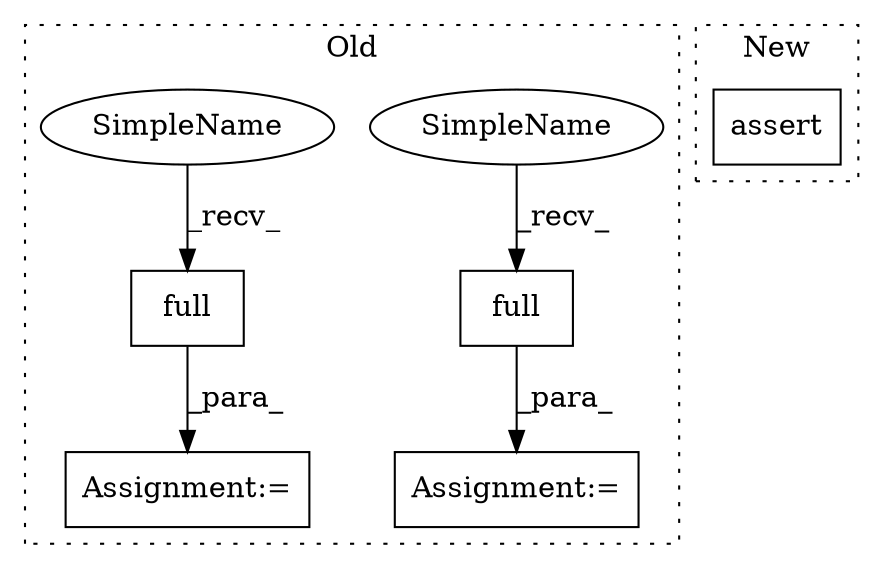 digraph G {
subgraph cluster0 {
1 [label="full" a="32" s="7306,7347" l="5,1" shape="box"];
3 [label="Assignment:=" a="7" s="7299" l="1" shape="box"];
4 [label="full" a="32" s="7375,7409" l="5,1" shape="box"];
5 [label="Assignment:=" a="7" s="7368" l="1" shape="box"];
6 [label="SimpleName" a="42" s="7300" l="5" shape="ellipse"];
7 [label="SimpleName" a="42" s="7369" l="5" shape="ellipse"];
label = "Old";
style="dotted";
}
subgraph cluster1 {
2 [label="assert" a="6" s="6901" l="7" shape="box"];
label = "New";
style="dotted";
}
1 -> 3 [label="_para_"];
4 -> 5 [label="_para_"];
6 -> 1 [label="_recv_"];
7 -> 4 [label="_recv_"];
}